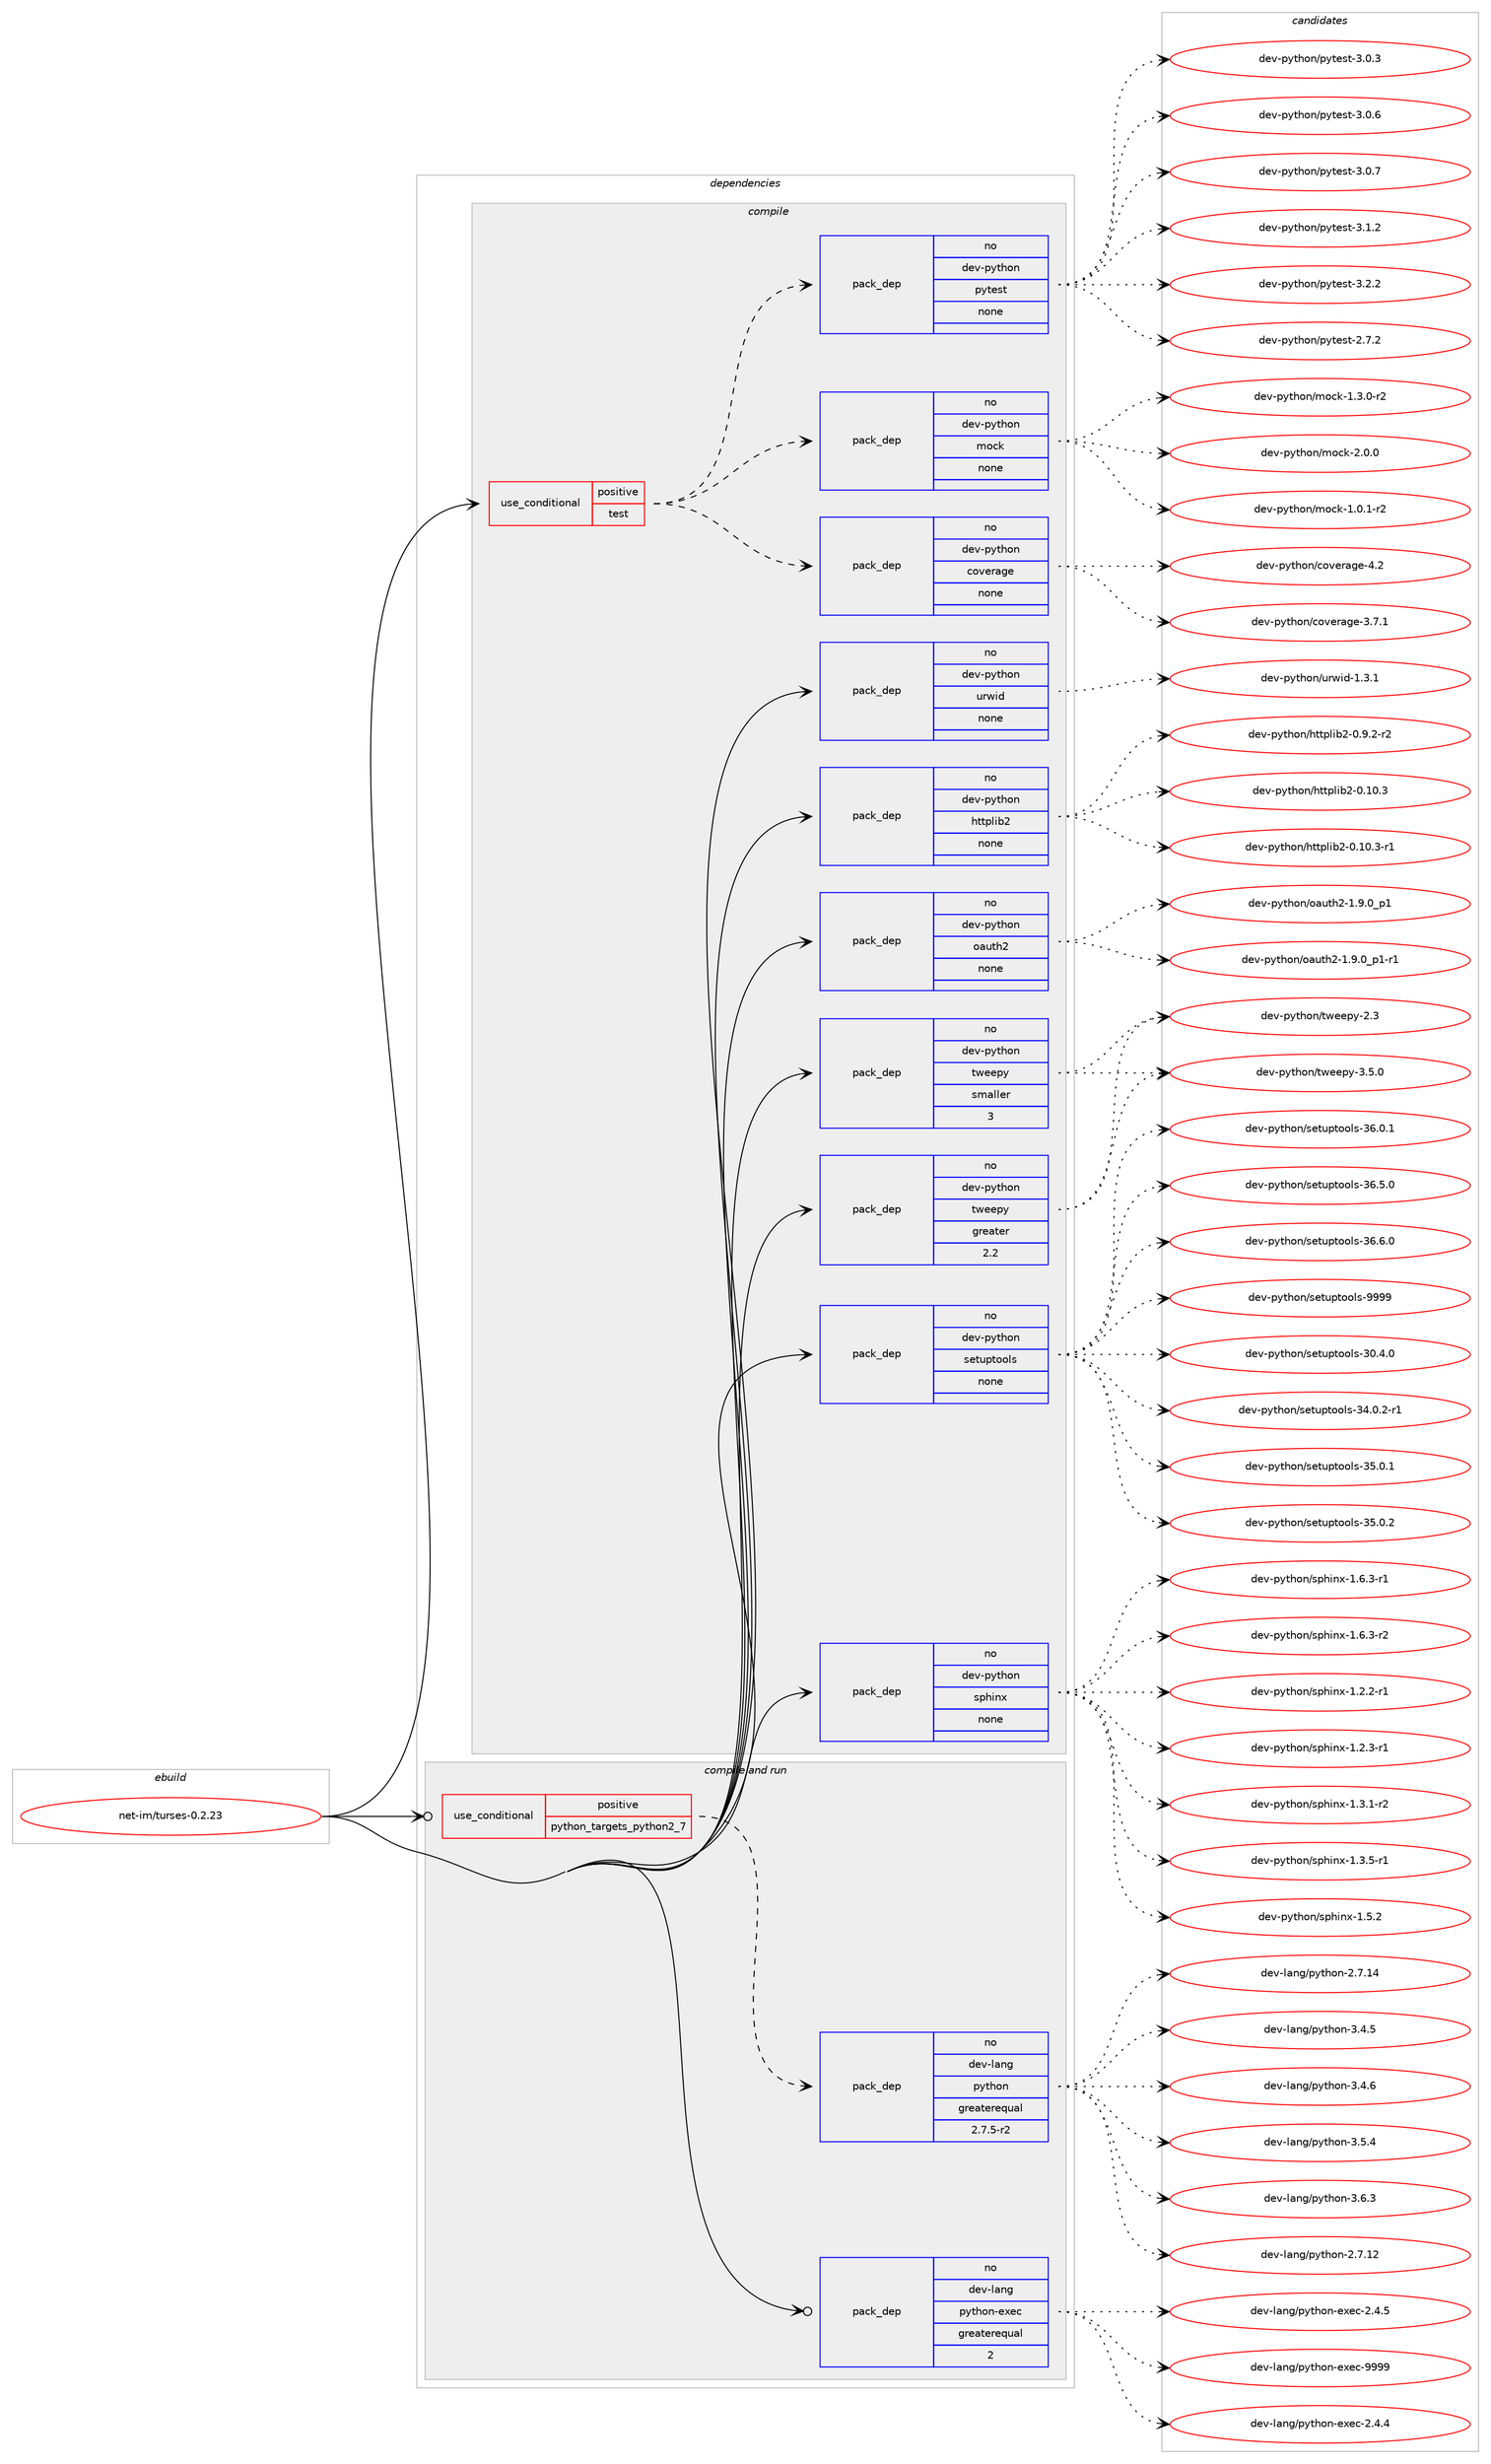 digraph prolog {

# *************
# Graph options
# *************

newrank=true;
concentrate=true;
compound=true;
graph [rankdir=LR,fontname=Helvetica,fontsize=10,ranksep=1.5];#, ranksep=2.5, nodesep=0.2];
edge  [arrowhead=vee];
node  [fontname=Helvetica,fontsize=10];

# **********
# The ebuild
# **********

subgraph cluster_leftcol {
color=gray;
rank=same;
label=<<i>ebuild</i>>;
id [label="net-im/turses-0.2.23", color=red, width=4, href="../net-im/turses-0.2.23.svg"];
}

# ****************
# The dependencies
# ****************

subgraph cluster_midcol {
color=gray;
label=<<i>dependencies</i>>;
subgraph cluster_compile {
fillcolor="#eeeeee";
style=filled;
label=<<i>compile</i>>;
subgraph cond102335 {
dependency413879 [label=<<TABLE BORDER="0" CELLBORDER="1" CELLSPACING="0" CELLPADDING="4"><TR><TD ROWSPAN="3" CELLPADDING="10">use_conditional</TD></TR><TR><TD>positive</TD></TR><TR><TD>test</TD></TR></TABLE>>, shape=none, color=red];
subgraph pack304671 {
dependency413880 [label=<<TABLE BORDER="0" CELLBORDER="1" CELLSPACING="0" CELLPADDING="4" WIDTH="220"><TR><TD ROWSPAN="6" CELLPADDING="30">pack_dep</TD></TR><TR><TD WIDTH="110">no</TD></TR><TR><TD>dev-python</TD></TR><TR><TD>mock</TD></TR><TR><TD>none</TD></TR><TR><TD></TD></TR></TABLE>>, shape=none, color=blue];
}
dependency413879:e -> dependency413880:w [weight=20,style="dashed",arrowhead="vee"];
subgraph pack304672 {
dependency413881 [label=<<TABLE BORDER="0" CELLBORDER="1" CELLSPACING="0" CELLPADDING="4" WIDTH="220"><TR><TD ROWSPAN="6" CELLPADDING="30">pack_dep</TD></TR><TR><TD WIDTH="110">no</TD></TR><TR><TD>dev-python</TD></TR><TR><TD>pytest</TD></TR><TR><TD>none</TD></TR><TR><TD></TD></TR></TABLE>>, shape=none, color=blue];
}
dependency413879:e -> dependency413881:w [weight=20,style="dashed",arrowhead="vee"];
subgraph pack304673 {
dependency413882 [label=<<TABLE BORDER="0" CELLBORDER="1" CELLSPACING="0" CELLPADDING="4" WIDTH="220"><TR><TD ROWSPAN="6" CELLPADDING="30">pack_dep</TD></TR><TR><TD WIDTH="110">no</TD></TR><TR><TD>dev-python</TD></TR><TR><TD>coverage</TD></TR><TR><TD>none</TD></TR><TR><TD></TD></TR></TABLE>>, shape=none, color=blue];
}
dependency413879:e -> dependency413882:w [weight=20,style="dashed",arrowhead="vee"];
}
id:e -> dependency413879:w [weight=20,style="solid",arrowhead="vee"];
subgraph pack304674 {
dependency413883 [label=<<TABLE BORDER="0" CELLBORDER="1" CELLSPACING="0" CELLPADDING="4" WIDTH="220"><TR><TD ROWSPAN="6" CELLPADDING="30">pack_dep</TD></TR><TR><TD WIDTH="110">no</TD></TR><TR><TD>dev-python</TD></TR><TR><TD>httplib2</TD></TR><TR><TD>none</TD></TR><TR><TD></TD></TR></TABLE>>, shape=none, color=blue];
}
id:e -> dependency413883:w [weight=20,style="solid",arrowhead="vee"];
subgraph pack304675 {
dependency413884 [label=<<TABLE BORDER="0" CELLBORDER="1" CELLSPACING="0" CELLPADDING="4" WIDTH="220"><TR><TD ROWSPAN="6" CELLPADDING="30">pack_dep</TD></TR><TR><TD WIDTH="110">no</TD></TR><TR><TD>dev-python</TD></TR><TR><TD>oauth2</TD></TR><TR><TD>none</TD></TR><TR><TD></TD></TR></TABLE>>, shape=none, color=blue];
}
id:e -> dependency413884:w [weight=20,style="solid",arrowhead="vee"];
subgraph pack304676 {
dependency413885 [label=<<TABLE BORDER="0" CELLBORDER="1" CELLSPACING="0" CELLPADDING="4" WIDTH="220"><TR><TD ROWSPAN="6" CELLPADDING="30">pack_dep</TD></TR><TR><TD WIDTH="110">no</TD></TR><TR><TD>dev-python</TD></TR><TR><TD>setuptools</TD></TR><TR><TD>none</TD></TR><TR><TD></TD></TR></TABLE>>, shape=none, color=blue];
}
id:e -> dependency413885:w [weight=20,style="solid",arrowhead="vee"];
subgraph pack304677 {
dependency413886 [label=<<TABLE BORDER="0" CELLBORDER="1" CELLSPACING="0" CELLPADDING="4" WIDTH="220"><TR><TD ROWSPAN="6" CELLPADDING="30">pack_dep</TD></TR><TR><TD WIDTH="110">no</TD></TR><TR><TD>dev-python</TD></TR><TR><TD>sphinx</TD></TR><TR><TD>none</TD></TR><TR><TD></TD></TR></TABLE>>, shape=none, color=blue];
}
id:e -> dependency413886:w [weight=20,style="solid",arrowhead="vee"];
subgraph pack304678 {
dependency413887 [label=<<TABLE BORDER="0" CELLBORDER="1" CELLSPACING="0" CELLPADDING="4" WIDTH="220"><TR><TD ROWSPAN="6" CELLPADDING="30">pack_dep</TD></TR><TR><TD WIDTH="110">no</TD></TR><TR><TD>dev-python</TD></TR><TR><TD>tweepy</TD></TR><TR><TD>greater</TD></TR><TR><TD>2.2</TD></TR></TABLE>>, shape=none, color=blue];
}
id:e -> dependency413887:w [weight=20,style="solid",arrowhead="vee"];
subgraph pack304679 {
dependency413888 [label=<<TABLE BORDER="0" CELLBORDER="1" CELLSPACING="0" CELLPADDING="4" WIDTH="220"><TR><TD ROWSPAN="6" CELLPADDING="30">pack_dep</TD></TR><TR><TD WIDTH="110">no</TD></TR><TR><TD>dev-python</TD></TR><TR><TD>tweepy</TD></TR><TR><TD>smaller</TD></TR><TR><TD>3</TD></TR></TABLE>>, shape=none, color=blue];
}
id:e -> dependency413888:w [weight=20,style="solid",arrowhead="vee"];
subgraph pack304680 {
dependency413889 [label=<<TABLE BORDER="0" CELLBORDER="1" CELLSPACING="0" CELLPADDING="4" WIDTH="220"><TR><TD ROWSPAN="6" CELLPADDING="30">pack_dep</TD></TR><TR><TD WIDTH="110">no</TD></TR><TR><TD>dev-python</TD></TR><TR><TD>urwid</TD></TR><TR><TD>none</TD></TR><TR><TD></TD></TR></TABLE>>, shape=none, color=blue];
}
id:e -> dependency413889:w [weight=20,style="solid",arrowhead="vee"];
}
subgraph cluster_compileandrun {
fillcolor="#eeeeee";
style=filled;
label=<<i>compile and run</i>>;
subgraph cond102336 {
dependency413890 [label=<<TABLE BORDER="0" CELLBORDER="1" CELLSPACING="0" CELLPADDING="4"><TR><TD ROWSPAN="3" CELLPADDING="10">use_conditional</TD></TR><TR><TD>positive</TD></TR><TR><TD>python_targets_python2_7</TD></TR></TABLE>>, shape=none, color=red];
subgraph pack304681 {
dependency413891 [label=<<TABLE BORDER="0" CELLBORDER="1" CELLSPACING="0" CELLPADDING="4" WIDTH="220"><TR><TD ROWSPAN="6" CELLPADDING="30">pack_dep</TD></TR><TR><TD WIDTH="110">no</TD></TR><TR><TD>dev-lang</TD></TR><TR><TD>python</TD></TR><TR><TD>greaterequal</TD></TR><TR><TD>2.7.5-r2</TD></TR></TABLE>>, shape=none, color=blue];
}
dependency413890:e -> dependency413891:w [weight=20,style="dashed",arrowhead="vee"];
}
id:e -> dependency413890:w [weight=20,style="solid",arrowhead="odotvee"];
subgraph pack304682 {
dependency413892 [label=<<TABLE BORDER="0" CELLBORDER="1" CELLSPACING="0" CELLPADDING="4" WIDTH="220"><TR><TD ROWSPAN="6" CELLPADDING="30">pack_dep</TD></TR><TR><TD WIDTH="110">no</TD></TR><TR><TD>dev-lang</TD></TR><TR><TD>python-exec</TD></TR><TR><TD>greaterequal</TD></TR><TR><TD>2</TD></TR></TABLE>>, shape=none, color=blue];
}
id:e -> dependency413892:w [weight=20,style="solid",arrowhead="odotvee"];
}
subgraph cluster_run {
fillcolor="#eeeeee";
style=filled;
label=<<i>run</i>>;
}
}

# **************
# The candidates
# **************

subgraph cluster_choices {
rank=same;
color=gray;
label=<<i>candidates</i>>;

subgraph choice304671 {
color=black;
nodesep=1;
choice1001011184511212111610411111047109111991074549464846494511450 [label="dev-python/mock-1.0.1-r2", color=red, width=4,href="../dev-python/mock-1.0.1-r2.svg"];
choice1001011184511212111610411111047109111991074549465146484511450 [label="dev-python/mock-1.3.0-r2", color=red, width=4,href="../dev-python/mock-1.3.0-r2.svg"];
choice100101118451121211161041111104710911199107455046484648 [label="dev-python/mock-2.0.0", color=red, width=4,href="../dev-python/mock-2.0.0.svg"];
dependency413880:e -> choice1001011184511212111610411111047109111991074549464846494511450:w [style=dotted,weight="100"];
dependency413880:e -> choice1001011184511212111610411111047109111991074549465146484511450:w [style=dotted,weight="100"];
dependency413880:e -> choice100101118451121211161041111104710911199107455046484648:w [style=dotted,weight="100"];
}
subgraph choice304672 {
color=black;
nodesep=1;
choice1001011184511212111610411111047112121116101115116455046554650 [label="dev-python/pytest-2.7.2", color=red, width=4,href="../dev-python/pytest-2.7.2.svg"];
choice1001011184511212111610411111047112121116101115116455146484651 [label="dev-python/pytest-3.0.3", color=red, width=4,href="../dev-python/pytest-3.0.3.svg"];
choice1001011184511212111610411111047112121116101115116455146484654 [label="dev-python/pytest-3.0.6", color=red, width=4,href="../dev-python/pytest-3.0.6.svg"];
choice1001011184511212111610411111047112121116101115116455146484655 [label="dev-python/pytest-3.0.7", color=red, width=4,href="../dev-python/pytest-3.0.7.svg"];
choice1001011184511212111610411111047112121116101115116455146494650 [label="dev-python/pytest-3.1.2", color=red, width=4,href="../dev-python/pytest-3.1.2.svg"];
choice1001011184511212111610411111047112121116101115116455146504650 [label="dev-python/pytest-3.2.2", color=red, width=4,href="../dev-python/pytest-3.2.2.svg"];
dependency413881:e -> choice1001011184511212111610411111047112121116101115116455046554650:w [style=dotted,weight="100"];
dependency413881:e -> choice1001011184511212111610411111047112121116101115116455146484651:w [style=dotted,weight="100"];
dependency413881:e -> choice1001011184511212111610411111047112121116101115116455146484654:w [style=dotted,weight="100"];
dependency413881:e -> choice1001011184511212111610411111047112121116101115116455146484655:w [style=dotted,weight="100"];
dependency413881:e -> choice1001011184511212111610411111047112121116101115116455146494650:w [style=dotted,weight="100"];
dependency413881:e -> choice1001011184511212111610411111047112121116101115116455146504650:w [style=dotted,weight="100"];
}
subgraph choice304673 {
color=black;
nodesep=1;
choice10010111845112121116104111110479911111810111497103101455146554649 [label="dev-python/coverage-3.7.1", color=red, width=4,href="../dev-python/coverage-3.7.1.svg"];
choice1001011184511212111610411111047991111181011149710310145524650 [label="dev-python/coverage-4.2", color=red, width=4,href="../dev-python/coverage-4.2.svg"];
dependency413882:e -> choice10010111845112121116104111110479911111810111497103101455146554649:w [style=dotted,weight="100"];
dependency413882:e -> choice1001011184511212111610411111047991111181011149710310145524650:w [style=dotted,weight="100"];
}
subgraph choice304674 {
color=black;
nodesep=1;
choice1001011184511212111610411111047104116116112108105985045484649484651 [label="dev-python/httplib2-0.10.3", color=red, width=4,href="../dev-python/httplib2-0.10.3.svg"];
choice10010111845112121116104111110471041161161121081059850454846494846514511449 [label="dev-python/httplib2-0.10.3-r1", color=red, width=4,href="../dev-python/httplib2-0.10.3-r1.svg"];
choice100101118451121211161041111104710411611611210810598504548465746504511450 [label="dev-python/httplib2-0.9.2-r2", color=red, width=4,href="../dev-python/httplib2-0.9.2-r2.svg"];
dependency413883:e -> choice1001011184511212111610411111047104116116112108105985045484649484651:w [style=dotted,weight="100"];
dependency413883:e -> choice10010111845112121116104111110471041161161121081059850454846494846514511449:w [style=dotted,weight="100"];
dependency413883:e -> choice100101118451121211161041111104710411611611210810598504548465746504511450:w [style=dotted,weight="100"];
}
subgraph choice304675 {
color=black;
nodesep=1;
choice100101118451121211161041111104711197117116104504549465746489511249 [label="dev-python/oauth2-1.9.0_p1", color=red, width=4,href="../dev-python/oauth2-1.9.0_p1.svg"];
choice1001011184511212111610411111047111971171161045045494657464895112494511449 [label="dev-python/oauth2-1.9.0_p1-r1", color=red, width=4,href="../dev-python/oauth2-1.9.0_p1-r1.svg"];
dependency413884:e -> choice100101118451121211161041111104711197117116104504549465746489511249:w [style=dotted,weight="100"];
dependency413884:e -> choice1001011184511212111610411111047111971171161045045494657464895112494511449:w [style=dotted,weight="100"];
}
subgraph choice304676 {
color=black;
nodesep=1;
choice100101118451121211161041111104711510111611711211611111110811545514846524648 [label="dev-python/setuptools-30.4.0", color=red, width=4,href="../dev-python/setuptools-30.4.0.svg"];
choice1001011184511212111610411111047115101116117112116111111108115455152464846504511449 [label="dev-python/setuptools-34.0.2-r1", color=red, width=4,href="../dev-python/setuptools-34.0.2-r1.svg"];
choice100101118451121211161041111104711510111611711211611111110811545515346484649 [label="dev-python/setuptools-35.0.1", color=red, width=4,href="../dev-python/setuptools-35.0.1.svg"];
choice100101118451121211161041111104711510111611711211611111110811545515346484650 [label="dev-python/setuptools-35.0.2", color=red, width=4,href="../dev-python/setuptools-35.0.2.svg"];
choice100101118451121211161041111104711510111611711211611111110811545515446484649 [label="dev-python/setuptools-36.0.1", color=red, width=4,href="../dev-python/setuptools-36.0.1.svg"];
choice100101118451121211161041111104711510111611711211611111110811545515446534648 [label="dev-python/setuptools-36.5.0", color=red, width=4,href="../dev-python/setuptools-36.5.0.svg"];
choice100101118451121211161041111104711510111611711211611111110811545515446544648 [label="dev-python/setuptools-36.6.0", color=red, width=4,href="../dev-python/setuptools-36.6.0.svg"];
choice10010111845112121116104111110471151011161171121161111111081154557575757 [label="dev-python/setuptools-9999", color=red, width=4,href="../dev-python/setuptools-9999.svg"];
dependency413885:e -> choice100101118451121211161041111104711510111611711211611111110811545514846524648:w [style=dotted,weight="100"];
dependency413885:e -> choice1001011184511212111610411111047115101116117112116111111108115455152464846504511449:w [style=dotted,weight="100"];
dependency413885:e -> choice100101118451121211161041111104711510111611711211611111110811545515346484649:w [style=dotted,weight="100"];
dependency413885:e -> choice100101118451121211161041111104711510111611711211611111110811545515346484650:w [style=dotted,weight="100"];
dependency413885:e -> choice100101118451121211161041111104711510111611711211611111110811545515446484649:w [style=dotted,weight="100"];
dependency413885:e -> choice100101118451121211161041111104711510111611711211611111110811545515446534648:w [style=dotted,weight="100"];
dependency413885:e -> choice100101118451121211161041111104711510111611711211611111110811545515446544648:w [style=dotted,weight="100"];
dependency413885:e -> choice10010111845112121116104111110471151011161171121161111111081154557575757:w [style=dotted,weight="100"];
}
subgraph choice304677 {
color=black;
nodesep=1;
choice10010111845112121116104111110471151121041051101204549465046504511449 [label="dev-python/sphinx-1.2.2-r1", color=red, width=4,href="../dev-python/sphinx-1.2.2-r1.svg"];
choice10010111845112121116104111110471151121041051101204549465046514511449 [label="dev-python/sphinx-1.2.3-r1", color=red, width=4,href="../dev-python/sphinx-1.2.3-r1.svg"];
choice10010111845112121116104111110471151121041051101204549465146494511450 [label="dev-python/sphinx-1.3.1-r2", color=red, width=4,href="../dev-python/sphinx-1.3.1-r2.svg"];
choice10010111845112121116104111110471151121041051101204549465146534511449 [label="dev-python/sphinx-1.3.5-r1", color=red, width=4,href="../dev-python/sphinx-1.3.5-r1.svg"];
choice1001011184511212111610411111047115112104105110120454946534650 [label="dev-python/sphinx-1.5.2", color=red, width=4,href="../dev-python/sphinx-1.5.2.svg"];
choice10010111845112121116104111110471151121041051101204549465446514511449 [label="dev-python/sphinx-1.6.3-r1", color=red, width=4,href="../dev-python/sphinx-1.6.3-r1.svg"];
choice10010111845112121116104111110471151121041051101204549465446514511450 [label="dev-python/sphinx-1.6.3-r2", color=red, width=4,href="../dev-python/sphinx-1.6.3-r2.svg"];
dependency413886:e -> choice10010111845112121116104111110471151121041051101204549465046504511449:w [style=dotted,weight="100"];
dependency413886:e -> choice10010111845112121116104111110471151121041051101204549465046514511449:w [style=dotted,weight="100"];
dependency413886:e -> choice10010111845112121116104111110471151121041051101204549465146494511450:w [style=dotted,weight="100"];
dependency413886:e -> choice10010111845112121116104111110471151121041051101204549465146534511449:w [style=dotted,weight="100"];
dependency413886:e -> choice1001011184511212111610411111047115112104105110120454946534650:w [style=dotted,weight="100"];
dependency413886:e -> choice10010111845112121116104111110471151121041051101204549465446514511449:w [style=dotted,weight="100"];
dependency413886:e -> choice10010111845112121116104111110471151121041051101204549465446514511450:w [style=dotted,weight="100"];
}
subgraph choice304678 {
color=black;
nodesep=1;
choice100101118451121211161041111104711611910110111212145504651 [label="dev-python/tweepy-2.3", color=red, width=4,href="../dev-python/tweepy-2.3.svg"];
choice1001011184511212111610411111047116119101101112121455146534648 [label="dev-python/tweepy-3.5.0", color=red, width=4,href="../dev-python/tweepy-3.5.0.svg"];
dependency413887:e -> choice100101118451121211161041111104711611910110111212145504651:w [style=dotted,weight="100"];
dependency413887:e -> choice1001011184511212111610411111047116119101101112121455146534648:w [style=dotted,weight="100"];
}
subgraph choice304679 {
color=black;
nodesep=1;
choice100101118451121211161041111104711611910110111212145504651 [label="dev-python/tweepy-2.3", color=red, width=4,href="../dev-python/tweepy-2.3.svg"];
choice1001011184511212111610411111047116119101101112121455146534648 [label="dev-python/tweepy-3.5.0", color=red, width=4,href="../dev-python/tweepy-3.5.0.svg"];
dependency413888:e -> choice100101118451121211161041111104711611910110111212145504651:w [style=dotted,weight="100"];
dependency413888:e -> choice1001011184511212111610411111047116119101101112121455146534648:w [style=dotted,weight="100"];
}
subgraph choice304680 {
color=black;
nodesep=1;
choice1001011184511212111610411111047117114119105100454946514649 [label="dev-python/urwid-1.3.1", color=red, width=4,href="../dev-python/urwid-1.3.1.svg"];
dependency413889:e -> choice1001011184511212111610411111047117114119105100454946514649:w [style=dotted,weight="100"];
}
subgraph choice304681 {
color=black;
nodesep=1;
choice10010111845108971101034711212111610411111045504655464950 [label="dev-lang/python-2.7.12", color=red, width=4,href="../dev-lang/python-2.7.12.svg"];
choice10010111845108971101034711212111610411111045504655464952 [label="dev-lang/python-2.7.14", color=red, width=4,href="../dev-lang/python-2.7.14.svg"];
choice100101118451089711010347112121116104111110455146524653 [label="dev-lang/python-3.4.5", color=red, width=4,href="../dev-lang/python-3.4.5.svg"];
choice100101118451089711010347112121116104111110455146524654 [label="dev-lang/python-3.4.6", color=red, width=4,href="../dev-lang/python-3.4.6.svg"];
choice100101118451089711010347112121116104111110455146534652 [label="dev-lang/python-3.5.4", color=red, width=4,href="../dev-lang/python-3.5.4.svg"];
choice100101118451089711010347112121116104111110455146544651 [label="dev-lang/python-3.6.3", color=red, width=4,href="../dev-lang/python-3.6.3.svg"];
dependency413891:e -> choice10010111845108971101034711212111610411111045504655464950:w [style=dotted,weight="100"];
dependency413891:e -> choice10010111845108971101034711212111610411111045504655464952:w [style=dotted,weight="100"];
dependency413891:e -> choice100101118451089711010347112121116104111110455146524653:w [style=dotted,weight="100"];
dependency413891:e -> choice100101118451089711010347112121116104111110455146524654:w [style=dotted,weight="100"];
dependency413891:e -> choice100101118451089711010347112121116104111110455146534652:w [style=dotted,weight="100"];
dependency413891:e -> choice100101118451089711010347112121116104111110455146544651:w [style=dotted,weight="100"];
}
subgraph choice304682 {
color=black;
nodesep=1;
choice1001011184510897110103471121211161041111104510112010199455046524652 [label="dev-lang/python-exec-2.4.4", color=red, width=4,href="../dev-lang/python-exec-2.4.4.svg"];
choice1001011184510897110103471121211161041111104510112010199455046524653 [label="dev-lang/python-exec-2.4.5", color=red, width=4,href="../dev-lang/python-exec-2.4.5.svg"];
choice10010111845108971101034711212111610411111045101120101994557575757 [label="dev-lang/python-exec-9999", color=red, width=4,href="../dev-lang/python-exec-9999.svg"];
dependency413892:e -> choice1001011184510897110103471121211161041111104510112010199455046524652:w [style=dotted,weight="100"];
dependency413892:e -> choice1001011184510897110103471121211161041111104510112010199455046524653:w [style=dotted,weight="100"];
dependency413892:e -> choice10010111845108971101034711212111610411111045101120101994557575757:w [style=dotted,weight="100"];
}
}

}
